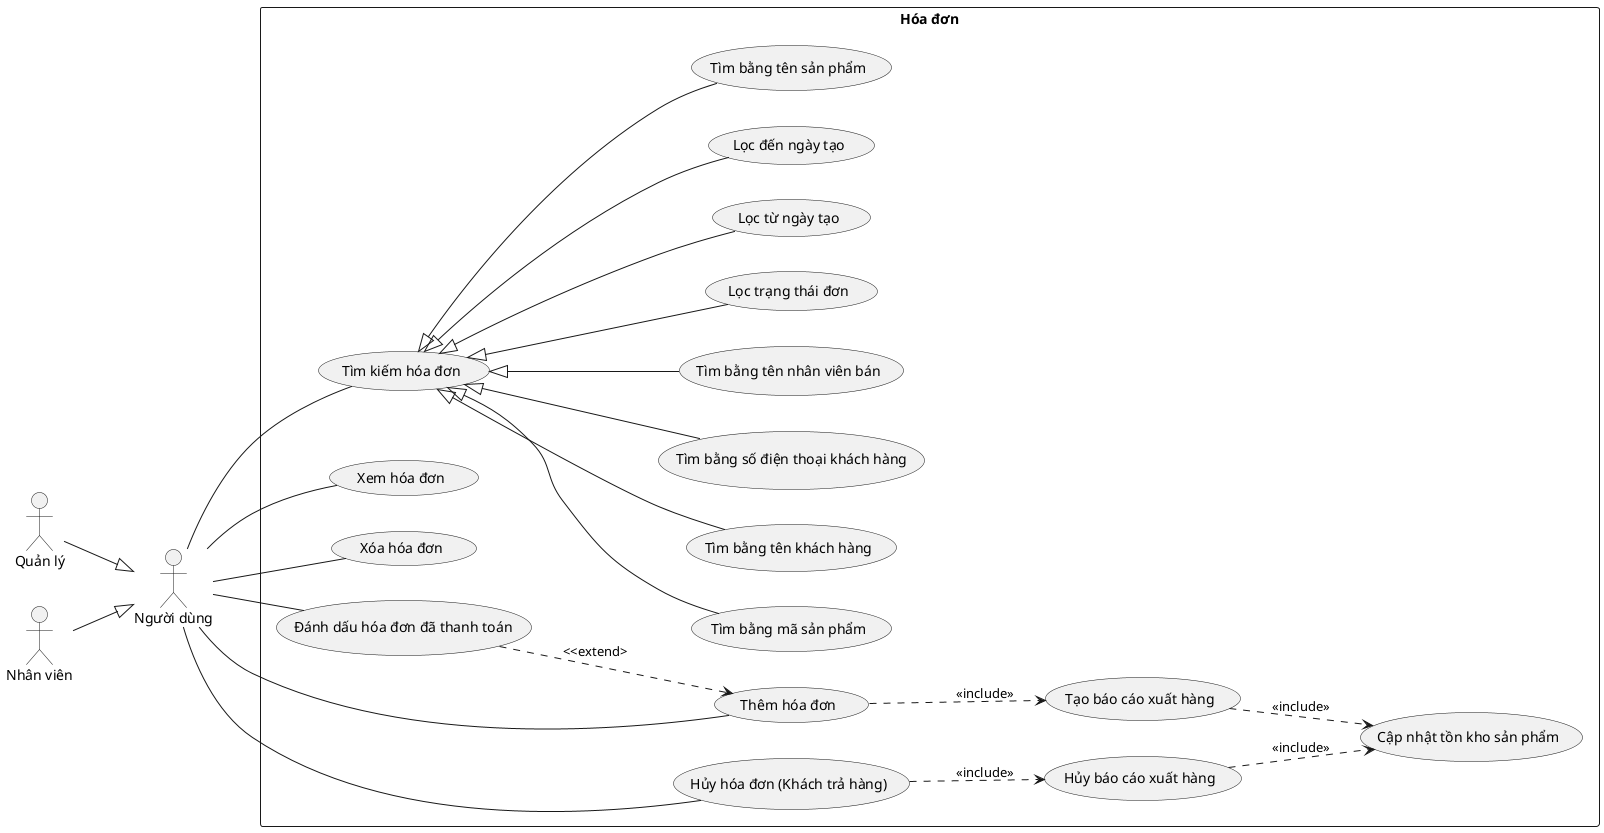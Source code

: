 @startuml Invoice
left to right direction

actor User as "Người dùng"
actor Manager as "Quản lý"
actor Staff as "Nhân viên"

rectangle Invoice as "Hóa đơn" {
    usecase InvoiceSearch as "Tìm kiếm hóa đơn"
    usecase InvoiceSearchByProductName as "Tìm bằng tên sản phẩm"
    usecase InvoiceSearchByBarcode as "Tìm bằng mã sản phẩm"
    usecase InvoiceSearchByClientName as "Tìm bằng tên khách hàng"
    usecase InvoiceSearchByClientPhonenumber as "Tìm bằng số điện thoại khách hàng"
    usecase InvoiceSearchByStaffName as "Tìm bằng tên nhân viên bán"
    usecase InvoiceFilterStatus as "Lọc trạng thái đơn"
    usecase InvoiceFilterStartDate as "Lọc từ ngày tạo"
    usecase InvoiceFilterEndDate as "Lọc đến ngày tạo"
    usecase InvoiceView as "Xem hóa đơn"
    usecase InvoiceCreate as "Thêm hóa đơn"
    usecase InvoiceDelete as "Xóa hóa đơn"
    usecase InvoiceCancel as "Hủy hóa đơn (Khách trả hàng)"
    usecase InvoicePay as "Đánh dấu hóa đơn đã thanh toán"
    usecase ExportReportCreate as "Tạo báo cáo xuất hàng"
    usecase ProductUpdateStock as "Cập nhật tồn kho sản phẩm"
    usecase ExportReportCancel as "Hủy báo cáo xuất hàng"
}

Manager --|> User
Staff --|> User
User -- InvoiceSearch
User -- InvoiceView
User -- InvoiceCreate
User -- InvoiceDelete
User -- InvoiceCancel
User -- InvoicePay
InvoiceSearch <|-- InvoiceSearchByProductName
InvoiceSearch <|-- InvoiceSearchByBarcode
InvoiceSearch <|-- InvoiceSearchByClientName
InvoiceSearch <|-- InvoiceSearchByClientPhonenumber
InvoiceSearch <|-- InvoiceSearchByStaffName
InvoiceSearch <|-- InvoiceFilterStatus
InvoiceSearch <|-- InvoiceFilterStartDate
InvoiceSearch <|-- InvoiceFilterEndDate
InvoicePay ..> InvoiceCreate : <<extend>
InvoiceCancel ..> ExportReportCancel : <<include>>
ExportReportCancel ..> ProductUpdateStock : <<include>>
InvoiceCreate ..> ExportReportCreate : <<include>>
ExportReportCreate ..> ProductUpdateStock : <<include>>
@enduml